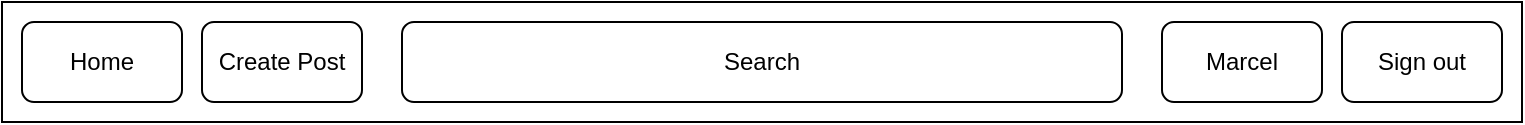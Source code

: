 <mxfile version="12.8.1" type="device"><diagram id="J0DOR1wc1JS_eraxu7rv" name="Page-1"><mxGraphModel dx="998" dy="548" grid="1" gridSize="10" guides="1" tooltips="1" connect="1" arrows="1" fold="1" page="1" pageScale="1" pageWidth="850" pageHeight="1100" math="0" shadow="0"><root><mxCell id="0"/><mxCell id="1" parent="0"/><mxCell id="HWakDBVMPIEJkDWiIr_b-1" value="" style="rounded=0;whiteSpace=wrap;html=1;" vertex="1" parent="1"><mxGeometry x="40" y="40" width="760" height="60" as="geometry"/></mxCell><mxCell id="HWakDBVMPIEJkDWiIr_b-2" value="Sign out" style="rounded=1;whiteSpace=wrap;html=1;" vertex="1" parent="1"><mxGeometry x="710" y="50" width="80" height="40" as="geometry"/></mxCell><mxCell id="HWakDBVMPIEJkDWiIr_b-4" value="Search" style="rounded=1;whiteSpace=wrap;html=1;" vertex="1" parent="1"><mxGeometry x="240" y="50" width="360" height="40" as="geometry"/></mxCell><mxCell id="HWakDBVMPIEJkDWiIr_b-5" value="Home" style="rounded=1;whiteSpace=wrap;html=1;" vertex="1" parent="1"><mxGeometry x="50" y="50" width="80" height="40" as="geometry"/></mxCell><mxCell id="HWakDBVMPIEJkDWiIr_b-6" value="Marcel" style="rounded=1;whiteSpace=wrap;html=1;" vertex="1" parent="1"><mxGeometry x="620" y="50" width="80" height="40" as="geometry"/></mxCell><mxCell id="HWakDBVMPIEJkDWiIr_b-7" value="Create Post" style="rounded=1;whiteSpace=wrap;html=1;" vertex="1" parent="1"><mxGeometry x="140" y="50" width="80" height="40" as="geometry"/></mxCell></root></mxGraphModel></diagram></mxfile>